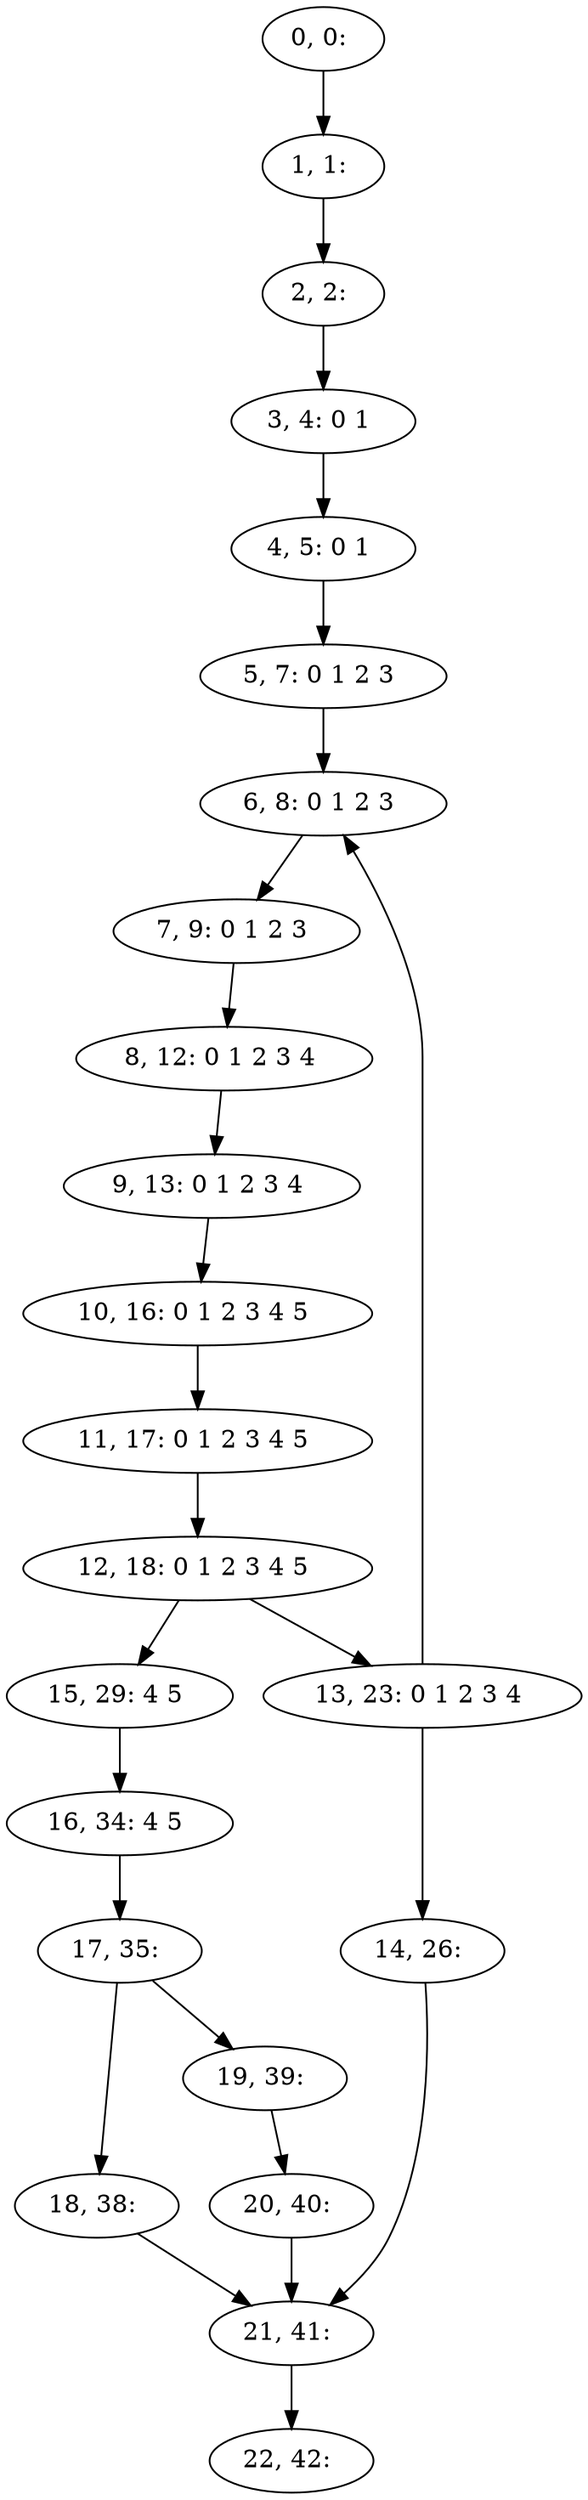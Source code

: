 digraph G {
0[label="0, 0: "];
1[label="1, 1: "];
2[label="2, 2: "];
3[label="3, 4: 0 1 "];
4[label="4, 5: 0 1 "];
5[label="5, 7: 0 1 2 3 "];
6[label="6, 8: 0 1 2 3 "];
7[label="7, 9: 0 1 2 3 "];
8[label="8, 12: 0 1 2 3 4 "];
9[label="9, 13: 0 1 2 3 4 "];
10[label="10, 16: 0 1 2 3 4 5 "];
11[label="11, 17: 0 1 2 3 4 5 "];
12[label="12, 18: 0 1 2 3 4 5 "];
13[label="13, 23: 0 1 2 3 4 "];
14[label="14, 26: "];
15[label="15, 29: 4 5 "];
16[label="16, 34: 4 5 "];
17[label="17, 35: "];
18[label="18, 38: "];
19[label="19, 39: "];
20[label="20, 40: "];
21[label="21, 41: "];
22[label="22, 42: "];
0->1 ;
1->2 ;
2->3 ;
3->4 ;
4->5 ;
5->6 ;
6->7 ;
7->8 ;
8->9 ;
9->10 ;
10->11 ;
11->12 ;
12->13 ;
12->15 ;
13->14 ;
13->6 ;
14->21 ;
15->16 ;
16->17 ;
17->18 ;
17->19 ;
18->21 ;
19->20 ;
20->21 ;
21->22 ;
}
